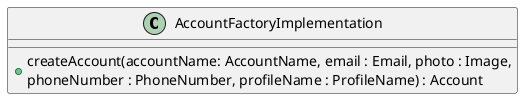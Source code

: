 @startuml

class AccountFactoryImplementation{

    +createAccount(accountName: AccountName, email : Email, photo : Image,\nphoneNumber : PhoneNumber, profileName : ProfileName) : Account

}

@enduml